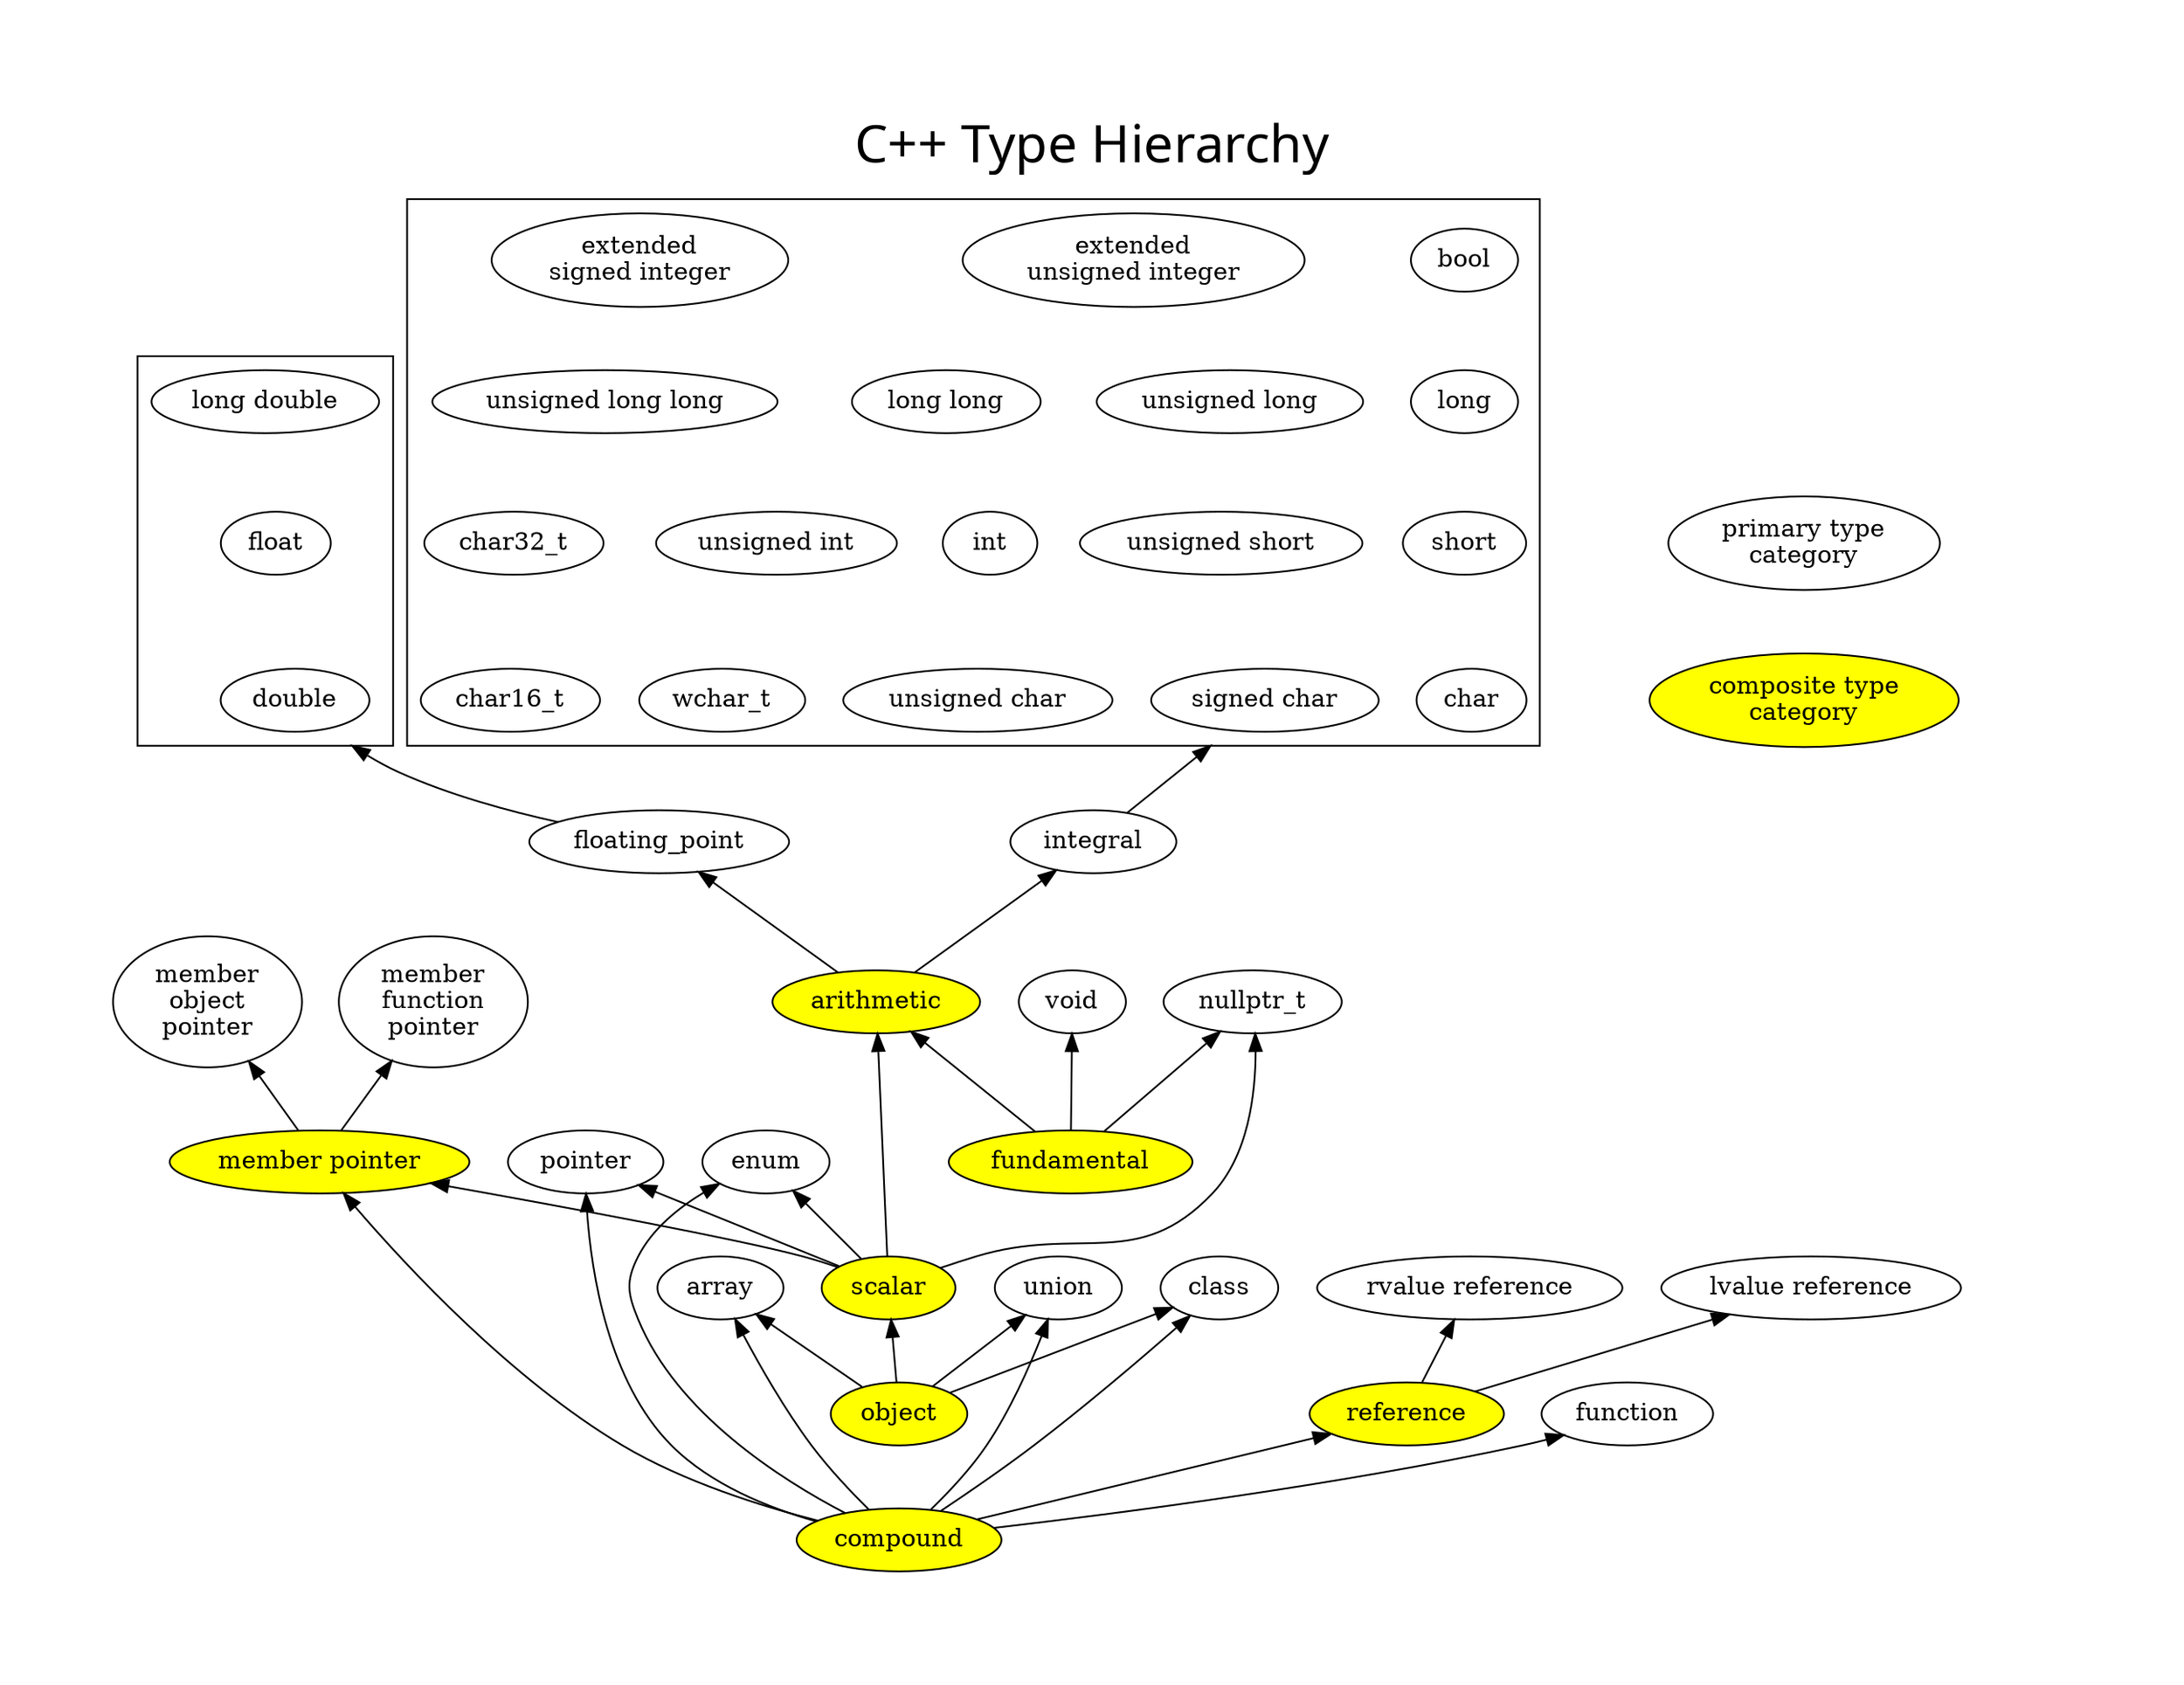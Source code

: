 digraph g {
    //graph[pad="0.9", nodesep="0.3",ranksep="-0.1", compound=true]
    graph [labelloc="t" label="C++ Type Hierarchy"
        fontsize=30 fontname="Verdana" 
        nodesep="0.3" pad="0.9"
        compound=true rankdir=BT];
    
    

    subgraph cluster_floating {
        label=""
        double
        float
        "long double"

        double->float->"long double"[style=invis]
   }

    floating_point -> double [lhead=cluster_floating];
    
    subgraph cluster_integral {
        label=""
        bool
        char
        "signed char"
        "unsigned char"
        wchar_t
        short
        "unsigned short"
        int
        "unsigned int"
        long
        "unsigned long"
        "long long"
        "unsigned long long"
        "extended\nunsigned integer"
        "extended\nsigned integer"
        
        char16_t
        char32_t

        { rank=same char "signed char" "unsigned char" wchar_t char16_t}
        { rank=same short "unsigned short" int "unsigned int" char32_t}
        { rank=same long "unsigned long" "long long" "unsigned long long"}
        { rank=same bool "extended\nunsigned integer" "extended\nsigned integer"}

        char->short [style=invis]
        short->long [style=invis]
        long->bool [style=invis]
    }

    integral -> "signed char" [lhead=cluster_integral];
    
    arithmetic -> floating_point
    arithmetic -> integral
    arithmetic[style=filled fillcolor=yellow]

    fundamental->void
    fundamental->arithmetic
    fundamental->nullptr_t
    fundamental[style=filled fillcolor=yellow]

    scalar->arithmetic
    scalar->nullptr_t
    scalar->"member pointer"
    scalar->pointer
    scalar->enum
    scalar[style=filled fillcolor=yellow]

    "member pointer" -> "member\nobject\npointer"
    "member pointer" -> "member\nfunction\npointer"
    "member pointer"[style=filled fillcolor=yellow]

    object->scalar
    object->array
    object->union
    object->class
    object[style=filled fillcolor=yellow]

    reference->"lvalue reference"
    reference->"rvalue reference"
    reference[style=filled fillcolor=yellow]

    compound->"member pointer"
    compound->pointer
    compound->enum
    compound->array
    compound->union
    compound->class
    compound->function
    compound->reference
    compound[style=filled fillcolor=yellow]

    compound->object[style=invis]
    scalar->fundamental[style=invis]
    //enum->"member pointer"[style=invis]
    
    subgraph cluster_legend {
        L1[label="primary type\ncategory"]
        L2[label="composite type\ncategory" style=filled fillcolor=yellow]
        L2->L1[style=invis]

        style=invis
    }

    subgraph S{
        {rank=max L2 }
    }
    
}